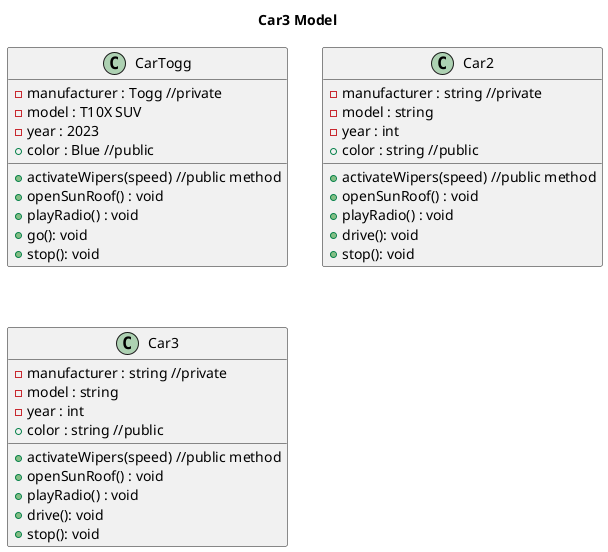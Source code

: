 @startuml
title CarTogg Model
class CarTogg{
    -manufacturer : Togg //private
    -model : T10X SUV
    -year : 2023
    +color : Blue //public
    +activateWipers(speed) //public method  
    +openSunRoof() : void
    +playRadio() : void
    +go(): void
    +stop(): void
}


title Car2 Model
class Car2{
    -manufacturer : string //private
    -model : string
    -year : int
    +color : string //public
    +activateWipers(speed) //public method  
    +openSunRoof() : void
    +playRadio() : void
    +drive(): void
    +stop(): void
}


title Car3 Model
class Car3{
    -manufacturer : string //private
    -model : string
    -year : int
    +color : string //public
    +activateWipers(speed) //public method  
    +openSunRoof() : void
    +playRadio() : void
    +drive(): void
    +stop(): void
}

@enduml